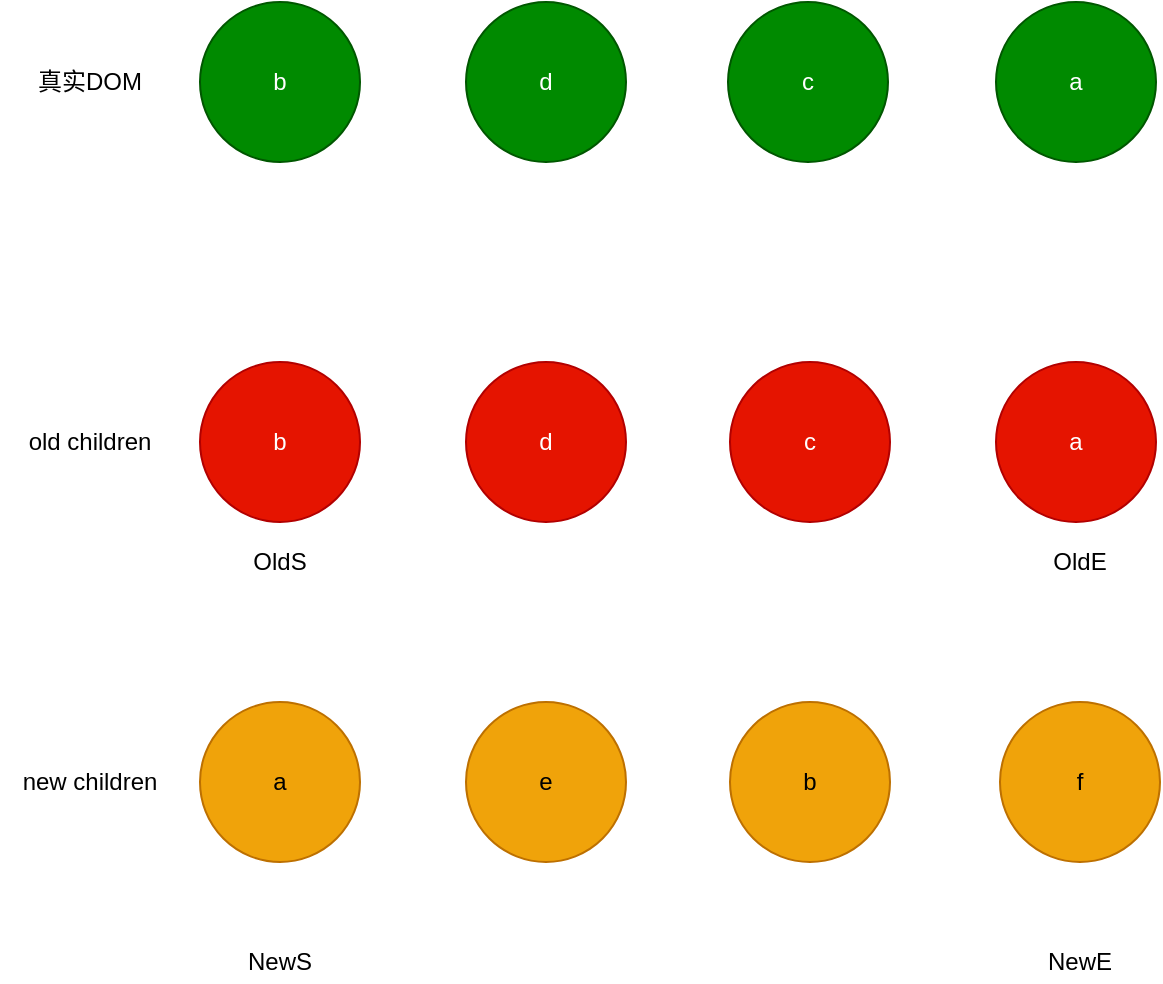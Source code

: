 <mxfile>
    <diagram id="E4yA1PNwT0lYHWdkpDMD" name="1">
        <mxGraphModel dx="831" dy="523" grid="1" gridSize="10" guides="1" tooltips="1" connect="1" arrows="1" fold="1" page="1" pageScale="1" pageWidth="827" pageHeight="1169" math="0" shadow="0">
            <root>
                <mxCell id="0"/>
                <mxCell id="1" parent="0"/>
                <mxCell id="2" value="b" style="ellipse;whiteSpace=wrap;html=1;aspect=fixed;fillColor=#e51400;strokeColor=#B20000;fontColor=#ffffff;" parent="1" vertex="1">
                    <mxGeometry x="110" y="230" width="80" height="80" as="geometry"/>
                </mxCell>
                <mxCell id="3" value="a" style="ellipse;whiteSpace=wrap;html=1;aspect=fixed;fillColor=#e51400;strokeColor=#B20000;fontColor=#ffffff;" parent="1" vertex="1">
                    <mxGeometry x="508" y="230" width="80" height="80" as="geometry"/>
                </mxCell>
                <mxCell id="5" value="d" style="ellipse;whiteSpace=wrap;html=1;aspect=fixed;fillColor=#e51400;strokeColor=#B20000;fontColor=#ffffff;" parent="1" vertex="1">
                    <mxGeometry x="243" y="230" width="80" height="80" as="geometry"/>
                </mxCell>
                <mxCell id="8" value="c" style="ellipse;whiteSpace=wrap;html=1;aspect=fixed;fillColor=#e51400;strokeColor=#B20000;fontColor=#ffffff;" parent="1" vertex="1">
                    <mxGeometry x="375" y="230" width="80" height="80" as="geometry"/>
                </mxCell>
                <mxCell id="10" value="b" style="ellipse;whiteSpace=wrap;html=1;aspect=fixed;fillColor=#008a00;strokeColor=#005700;fontColor=#ffffff;" parent="1" vertex="1">
                    <mxGeometry x="110" y="50" width="80" height="80" as="geometry"/>
                </mxCell>
                <mxCell id="11" value="d" style="ellipse;whiteSpace=wrap;html=1;aspect=fixed;fillColor=#008a00;strokeColor=#005700;fontColor=#ffffff;" parent="1" vertex="1">
                    <mxGeometry x="243" y="50" width="80" height="80" as="geometry"/>
                </mxCell>
                <mxCell id="12" value="c" style="ellipse;whiteSpace=wrap;html=1;aspect=fixed;fillColor=#008a00;strokeColor=#005700;fontColor=#ffffff;" parent="1" vertex="1">
                    <mxGeometry x="374" y="50" width="80" height="80" as="geometry"/>
                </mxCell>
                <mxCell id="13" value="a" style="ellipse;whiteSpace=wrap;html=1;aspect=fixed;fillColor=#008a00;strokeColor=#005700;fontColor=#ffffff;" parent="1" vertex="1">
                    <mxGeometry x="508" y="50" width="80" height="80" as="geometry"/>
                </mxCell>
                <mxCell id="15" value="a" style="ellipse;whiteSpace=wrap;html=1;aspect=fixed;fillColor=#f0a30a;strokeColor=#BD7000;fontColor=#000000;" parent="1" vertex="1">
                    <mxGeometry x="110" y="400" width="80" height="80" as="geometry"/>
                </mxCell>
                <mxCell id="16" value="e" style="ellipse;whiteSpace=wrap;html=1;aspect=fixed;fillColor=#f0a30a;strokeColor=#BD7000;fontColor=#000000;" parent="1" vertex="1">
                    <mxGeometry x="243" y="400" width="80" height="80" as="geometry"/>
                </mxCell>
                <mxCell id="17" value="b" style="ellipse;whiteSpace=wrap;html=1;aspect=fixed;fillColor=#f0a30a;strokeColor=#BD7000;fontColor=#000000;" parent="1" vertex="1">
                    <mxGeometry x="375" y="400" width="80" height="80" as="geometry"/>
                </mxCell>
                <mxCell id="18" value="OldS" style="text;html=1;strokeColor=none;fillColor=none;align=center;verticalAlign=middle;whiteSpace=wrap;rounded=0;" parent="1" vertex="1">
                    <mxGeometry x="130" y="320" width="40" height="20" as="geometry"/>
                </mxCell>
                <mxCell id="19" value="OldE" style="text;html=1;strokeColor=none;fillColor=none;align=center;verticalAlign=middle;whiteSpace=wrap;rounded=0;" parent="1" vertex="1">
                    <mxGeometry x="530" y="320" width="40" height="20" as="geometry"/>
                </mxCell>
                <mxCell id="20" value="NewE" style="text;html=1;strokeColor=none;fillColor=none;align=center;verticalAlign=middle;whiteSpace=wrap;rounded=0;" parent="1" vertex="1">
                    <mxGeometry x="530" y="520" width="40" height="20" as="geometry"/>
                </mxCell>
                <mxCell id="21" value="NewS" style="text;html=1;strokeColor=none;fillColor=none;align=center;verticalAlign=middle;whiteSpace=wrap;rounded=0;" parent="1" vertex="1">
                    <mxGeometry x="130" y="520" width="40" height="20" as="geometry"/>
                </mxCell>
                <mxCell id="22" value="f" style="ellipse;whiteSpace=wrap;html=1;aspect=fixed;fillColor=#f0a30a;strokeColor=#BD7000;fontColor=#000000;" parent="1" vertex="1">
                    <mxGeometry x="510" y="400" width="80" height="80" as="geometry"/>
                </mxCell>
                <mxCell id="23" value="真实DOM" style="text;html=1;strokeColor=none;fillColor=none;align=center;verticalAlign=middle;whiteSpace=wrap;rounded=0;" vertex="1" parent="1">
                    <mxGeometry x="20" y="75" width="70" height="30" as="geometry"/>
                </mxCell>
                <mxCell id="24" value="old children" style="text;html=1;strokeColor=none;fillColor=none;align=center;verticalAlign=middle;whiteSpace=wrap;rounded=0;" vertex="1" parent="1">
                    <mxGeometry x="10" y="257.5" width="90" height="25" as="geometry"/>
                </mxCell>
                <mxCell id="25" value="new children" style="text;html=1;strokeColor=none;fillColor=none;align=center;verticalAlign=middle;whiteSpace=wrap;rounded=0;" vertex="1" parent="1">
                    <mxGeometry x="10" y="422.5" width="90" height="35" as="geometry"/>
                </mxCell>
            </root>
        </mxGraphModel>
    </diagram>
    <diagram name="2" id="thEC4GPSLC1BeYNSHtAJ">
        <mxGraphModel dx="831" dy="523" grid="1" gridSize="10" guides="1" tooltips="1" connect="1" arrows="1" fold="1" page="1" pageScale="1" pageWidth="827" pageHeight="1169" math="0" shadow="0">
            <root>
                <mxCell id="u7XOLxcLuS85Qv2Lx67j-0"/>
                <mxCell id="u7XOLxcLuS85Qv2Lx67j-1" parent="u7XOLxcLuS85Qv2Lx67j-0"/>
                <mxCell id="u7XOLxcLuS85Qv2Lx67j-2" value="b" style="ellipse;whiteSpace=wrap;html=1;aspect=fixed;fillColor=#e51400;strokeColor=#B20000;fontColor=#ffffff;" parent="u7XOLxcLuS85Qv2Lx67j-1" vertex="1">
                    <mxGeometry x="110" y="230" width="80" height="80" as="geometry"/>
                </mxCell>
                <mxCell id="u7XOLxcLuS85Qv2Lx67j-3" value="a" style="ellipse;whiteSpace=wrap;html=1;aspect=fixed;fillColor=#e51400;strokeColor=#B20000;fontColor=#ffffff;" parent="u7XOLxcLuS85Qv2Lx67j-1" vertex="1">
                    <mxGeometry x="508" y="230" width="80" height="80" as="geometry"/>
                </mxCell>
                <mxCell id="u7XOLxcLuS85Qv2Lx67j-4" value="d" style="ellipse;whiteSpace=wrap;html=1;aspect=fixed;fillColor=#e51400;strokeColor=#B20000;fontColor=#ffffff;" parent="u7XOLxcLuS85Qv2Lx67j-1" vertex="1">
                    <mxGeometry x="243" y="230" width="80" height="80" as="geometry"/>
                </mxCell>
                <mxCell id="u7XOLxcLuS85Qv2Lx67j-5" value="c" style="ellipse;whiteSpace=wrap;html=1;aspect=fixed;fillColor=#e51400;strokeColor=#B20000;fontColor=#ffffff;" parent="u7XOLxcLuS85Qv2Lx67j-1" vertex="1">
                    <mxGeometry x="375" y="230" width="80" height="80" as="geometry"/>
                </mxCell>
                <mxCell id="u7XOLxcLuS85Qv2Lx67j-6" value="b" style="ellipse;whiteSpace=wrap;html=1;aspect=fixed;fillColor=#008a00;strokeColor=#005700;fontColor=#ffffff;" parent="u7XOLxcLuS85Qv2Lx67j-1" vertex="1">
                    <mxGeometry x="242" y="50" width="80" height="80" as="geometry"/>
                </mxCell>
                <mxCell id="u7XOLxcLuS85Qv2Lx67j-7" value="d" style="ellipse;whiteSpace=wrap;html=1;aspect=fixed;fillColor=#008a00;strokeColor=#005700;fontColor=#ffffff;" parent="u7XOLxcLuS85Qv2Lx67j-1" vertex="1">
                    <mxGeometry x="375" y="50" width="80" height="80" as="geometry"/>
                </mxCell>
                <mxCell id="u7XOLxcLuS85Qv2Lx67j-8" value="c" style="ellipse;whiteSpace=wrap;html=1;aspect=fixed;fillColor=#008a00;strokeColor=#005700;fontColor=#ffffff;" parent="u7XOLxcLuS85Qv2Lx67j-1" vertex="1">
                    <mxGeometry x="506" y="50" width="80" height="80" as="geometry"/>
                </mxCell>
                <mxCell id="u7XOLxcLuS85Qv2Lx67j-9" value="a" style="ellipse;whiteSpace=wrap;html=1;aspect=fixed;strokeColor=#005700;fontColor=#ffffff;fillColor=#66CC00;" parent="u7XOLxcLuS85Qv2Lx67j-1" vertex="1">
                    <mxGeometry x="110" y="50" width="80" height="80" as="geometry"/>
                </mxCell>
                <mxCell id="u7XOLxcLuS85Qv2Lx67j-10" value="a" style="ellipse;whiteSpace=wrap;html=1;aspect=fixed;fillColor=#f0a30a;strokeColor=#BD7000;fontColor=#000000;" parent="u7XOLxcLuS85Qv2Lx67j-1" vertex="1">
                    <mxGeometry x="110" y="400" width="80" height="80" as="geometry"/>
                </mxCell>
                <mxCell id="u7XOLxcLuS85Qv2Lx67j-11" value="e" style="ellipse;whiteSpace=wrap;html=1;aspect=fixed;fillColor=#f0a30a;strokeColor=#BD7000;fontColor=#000000;" parent="u7XOLxcLuS85Qv2Lx67j-1" vertex="1">
                    <mxGeometry x="243" y="400" width="80" height="80" as="geometry"/>
                </mxCell>
                <mxCell id="u7XOLxcLuS85Qv2Lx67j-12" value="b" style="ellipse;whiteSpace=wrap;html=1;aspect=fixed;fillColor=#f0a30a;strokeColor=#BD7000;fontColor=#000000;" parent="u7XOLxcLuS85Qv2Lx67j-1" vertex="1">
                    <mxGeometry x="375" y="400" width="80" height="80" as="geometry"/>
                </mxCell>
                <mxCell id="u7XOLxcLuS85Qv2Lx67j-13" value="OldS" style="text;html=1;strokeColor=none;fillColor=none;align=center;verticalAlign=middle;whiteSpace=wrap;rounded=0;" parent="u7XOLxcLuS85Qv2Lx67j-1" vertex="1">
                    <mxGeometry x="130" y="320" width="40" height="20" as="geometry"/>
                </mxCell>
                <mxCell id="u7XOLxcLuS85Qv2Lx67j-14" value="OldE" style="text;html=1;strokeColor=none;fillColor=none;align=center;verticalAlign=middle;whiteSpace=wrap;rounded=0;" parent="u7XOLxcLuS85Qv2Lx67j-1" vertex="1">
                    <mxGeometry x="395" y="320" width="40" height="20" as="geometry"/>
                </mxCell>
                <mxCell id="u7XOLxcLuS85Qv2Lx67j-15" value="NewE" style="text;html=1;strokeColor=none;fillColor=none;align=center;verticalAlign=middle;whiteSpace=wrap;rounded=0;" parent="u7XOLxcLuS85Qv2Lx67j-1" vertex="1">
                    <mxGeometry x="530" y="510" width="40" height="20" as="geometry"/>
                </mxCell>
                <mxCell id="u7XOLxcLuS85Qv2Lx67j-16" value="NewS" style="text;html=1;strokeColor=none;fillColor=none;align=center;verticalAlign=middle;whiteSpace=wrap;rounded=0;" parent="u7XOLxcLuS85Qv2Lx67j-1" vertex="1">
                    <mxGeometry x="263" y="510" width="40" height="20" as="geometry"/>
                </mxCell>
                <mxCell id="u7XOLxcLuS85Qv2Lx67j-17" value="f" style="ellipse;whiteSpace=wrap;html=1;aspect=fixed;fillColor=#f0a30a;strokeColor=#BD7000;fontColor=#000000;" parent="u7XOLxcLuS85Qv2Lx67j-1" vertex="1">
                    <mxGeometry x="510" y="400" width="80" height="80" as="geometry"/>
                </mxCell>
                <mxCell id="GH_xxtLoFJKmrPKUIcuJ-0" value="真实DOM" style="text;html=1;strokeColor=none;fillColor=none;align=center;verticalAlign=middle;whiteSpace=wrap;rounded=0;" vertex="1" parent="u7XOLxcLuS85Qv2Lx67j-1">
                    <mxGeometry x="20" y="75" width="70" height="30" as="geometry"/>
                </mxCell>
                <mxCell id="GH_xxtLoFJKmrPKUIcuJ-1" value="old children" style="text;html=1;strokeColor=none;fillColor=none;align=center;verticalAlign=middle;whiteSpace=wrap;rounded=0;" vertex="1" parent="u7XOLxcLuS85Qv2Lx67j-1">
                    <mxGeometry x="10" y="257.5" width="90" height="25" as="geometry"/>
                </mxCell>
                <mxCell id="GH_xxtLoFJKmrPKUIcuJ-2" value="new children" style="text;html=1;strokeColor=none;fillColor=none;align=center;verticalAlign=middle;whiteSpace=wrap;rounded=0;" vertex="1" parent="u7XOLxcLuS85Qv2Lx67j-1">
                    <mxGeometry x="10" y="422.5" width="90" height="35" as="geometry"/>
                </mxCell>
            </root>
        </mxGraphModel>
    </diagram>
    <diagram name="3" id="stwwy_sd2-CjNKACvdhI">
        <mxGraphModel dx="831" dy="523" grid="1" gridSize="10" guides="1" tooltips="1" connect="1" arrows="1" fold="1" page="1" pageScale="1" pageWidth="827" pageHeight="1169" math="0" shadow="0">
            <root>
                <mxCell id="PlJq97VEEYFAyQSvg85E-0"/>
                <mxCell id="PlJq97VEEYFAyQSvg85E-1" parent="PlJq97VEEYFAyQSvg85E-0"/>
                <mxCell id="PlJq97VEEYFAyQSvg85E-2" value="b" style="ellipse;whiteSpace=wrap;html=1;aspect=fixed;fillColor=#e51400;strokeColor=#B20000;fontColor=#ffffff;" parent="PlJq97VEEYFAyQSvg85E-1" vertex="1">
                    <mxGeometry x="110" y="230" width="80" height="80" as="geometry"/>
                </mxCell>
                <mxCell id="PlJq97VEEYFAyQSvg85E-3" value="a" style="ellipse;whiteSpace=wrap;html=1;aspect=fixed;fillColor=#e51400;strokeColor=#B20000;fontColor=#ffffff;" parent="PlJq97VEEYFAyQSvg85E-1" vertex="1">
                    <mxGeometry x="508" y="230" width="80" height="80" as="geometry"/>
                </mxCell>
                <mxCell id="PlJq97VEEYFAyQSvg85E-4" value="d" style="ellipse;whiteSpace=wrap;html=1;aspect=fixed;fillColor=#e51400;strokeColor=#B20000;fontColor=#ffffff;" parent="PlJq97VEEYFAyQSvg85E-1" vertex="1">
                    <mxGeometry x="243" y="230" width="80" height="80" as="geometry"/>
                </mxCell>
                <mxCell id="PlJq97VEEYFAyQSvg85E-5" value="c" style="ellipse;whiteSpace=wrap;html=1;aspect=fixed;fillColor=#e51400;strokeColor=#B20000;fontColor=#ffffff;" parent="PlJq97VEEYFAyQSvg85E-1" vertex="1">
                    <mxGeometry x="375" y="230" width="80" height="80" as="geometry"/>
                </mxCell>
                <mxCell id="PlJq97VEEYFAyQSvg85E-6" value="b" style="ellipse;whiteSpace=wrap;html=1;aspect=fixed;fillColor=#008a00;strokeColor=#005700;fontColor=#ffffff;" parent="PlJq97VEEYFAyQSvg85E-1" vertex="1">
                    <mxGeometry x="372" y="50" width="80" height="80" as="geometry"/>
                </mxCell>
                <mxCell id="PlJq97VEEYFAyQSvg85E-7" value="d" style="ellipse;whiteSpace=wrap;html=1;aspect=fixed;fillColor=#008a00;strokeColor=#005700;fontColor=#ffffff;" parent="PlJq97VEEYFAyQSvg85E-1" vertex="1">
                    <mxGeometry x="505" y="50" width="80" height="80" as="geometry"/>
                </mxCell>
                <mxCell id="PlJq97VEEYFAyQSvg85E-8" value="c" style="ellipse;whiteSpace=wrap;html=1;aspect=fixed;fillColor=#008a00;strokeColor=#005700;fontColor=#ffffff;" parent="PlJq97VEEYFAyQSvg85E-1" vertex="1">
                    <mxGeometry x="636" y="50" width="80" height="80" as="geometry"/>
                </mxCell>
                <mxCell id="PlJq97VEEYFAyQSvg85E-9" value="a" style="ellipse;whiteSpace=wrap;html=1;aspect=fixed;fillColor=#008a00;strokeColor=#005700;fontColor=#ffffff;" parent="PlJq97VEEYFAyQSvg85E-1" vertex="1">
                    <mxGeometry x="110" y="50" width="80" height="80" as="geometry"/>
                </mxCell>
                <mxCell id="PlJq97VEEYFAyQSvg85E-10" value="a" style="ellipse;whiteSpace=wrap;html=1;aspect=fixed;fillColor=#f0a30a;strokeColor=#BD7000;fontColor=#000000;" parent="PlJq97VEEYFAyQSvg85E-1" vertex="1">
                    <mxGeometry x="110" y="400" width="80" height="80" as="geometry"/>
                </mxCell>
                <mxCell id="PlJq97VEEYFAyQSvg85E-11" value="e" style="ellipse;whiteSpace=wrap;html=1;aspect=fixed;fillColor=#f0a30a;strokeColor=#BD7000;fontColor=#000000;" parent="PlJq97VEEYFAyQSvg85E-1" vertex="1">
                    <mxGeometry x="243" y="400" width="80" height="80" as="geometry"/>
                </mxCell>
                <mxCell id="PlJq97VEEYFAyQSvg85E-12" value="b" style="ellipse;whiteSpace=wrap;html=1;aspect=fixed;fillColor=#f0a30a;strokeColor=#BD7000;fontColor=#000000;" parent="PlJq97VEEYFAyQSvg85E-1" vertex="1">
                    <mxGeometry x="375" y="400" width="80" height="80" as="geometry"/>
                </mxCell>
                <mxCell id="PlJq97VEEYFAyQSvg85E-13" value="OldS" style="text;html=1;strokeColor=none;fillColor=none;align=center;verticalAlign=middle;whiteSpace=wrap;rounded=0;" parent="PlJq97VEEYFAyQSvg85E-1" vertex="1">
                    <mxGeometry x="130" y="320" width="40" height="20" as="geometry"/>
                </mxCell>
                <mxCell id="PlJq97VEEYFAyQSvg85E-14" value="OldE" style="text;html=1;strokeColor=none;fillColor=none;align=center;verticalAlign=middle;whiteSpace=wrap;rounded=0;" parent="PlJq97VEEYFAyQSvg85E-1" vertex="1">
                    <mxGeometry x="395" y="320" width="40" height="20" as="geometry"/>
                </mxCell>
                <mxCell id="PlJq97VEEYFAyQSvg85E-15" value="NewE" style="text;html=1;strokeColor=none;fillColor=none;align=center;verticalAlign=middle;whiteSpace=wrap;rounded=0;" parent="PlJq97VEEYFAyQSvg85E-1" vertex="1">
                    <mxGeometry x="530" y="500" width="40" height="20" as="geometry"/>
                </mxCell>
                <mxCell id="PlJq97VEEYFAyQSvg85E-16" value="NewS" style="text;html=1;strokeColor=none;fillColor=none;align=center;verticalAlign=middle;whiteSpace=wrap;rounded=0;" parent="PlJq97VEEYFAyQSvg85E-1" vertex="1">
                    <mxGeometry x="395" y="500" width="40" height="20" as="geometry"/>
                </mxCell>
                <mxCell id="PlJq97VEEYFAyQSvg85E-17" value="f" style="ellipse;whiteSpace=wrap;html=1;aspect=fixed;fillColor=#f0a30a;strokeColor=#BD7000;fontColor=#000000;" parent="PlJq97VEEYFAyQSvg85E-1" vertex="1">
                    <mxGeometry x="510" y="400" width="80" height="80" as="geometry"/>
                </mxCell>
                <mxCell id="sP8l4cpJ0RlB-slEP2MV-0" value="e" style="ellipse;whiteSpace=wrap;html=1;aspect=fixed;strokeColor=#005700;fontColor=#ffffff;fillColor=#66CC00;" parent="PlJq97VEEYFAyQSvg85E-1" vertex="1">
                    <mxGeometry x="240" y="50" width="80" height="80" as="geometry"/>
                </mxCell>
                <mxCell id="Nep0YKEin9BzORCcapjs-0" value="真实DOM" style="text;html=1;strokeColor=none;fillColor=none;align=center;verticalAlign=middle;whiteSpace=wrap;rounded=0;" vertex="1" parent="PlJq97VEEYFAyQSvg85E-1">
                    <mxGeometry x="20" y="75" width="70" height="30" as="geometry"/>
                </mxCell>
                <mxCell id="Nep0YKEin9BzORCcapjs-1" value="old children" style="text;html=1;strokeColor=none;fillColor=none;align=center;verticalAlign=middle;whiteSpace=wrap;rounded=0;" vertex="1" parent="PlJq97VEEYFAyQSvg85E-1">
                    <mxGeometry x="10" y="257.5" width="90" height="25" as="geometry"/>
                </mxCell>
                <mxCell id="Nep0YKEin9BzORCcapjs-2" value="new children" style="text;html=1;strokeColor=none;fillColor=none;align=center;verticalAlign=middle;whiteSpace=wrap;rounded=0;" vertex="1" parent="PlJq97VEEYFAyQSvg85E-1">
                    <mxGeometry x="10" y="422.5" width="90" height="35" as="geometry"/>
                </mxCell>
            </root>
        </mxGraphModel>
    </diagram>
    <diagram name="4" id="6TDfllmhR1SHasd20EIg">
        <mxGraphModel dx="831" dy="523" grid="1" gridSize="10" guides="1" tooltips="1" connect="1" arrows="1" fold="1" page="1" pageScale="1" pageWidth="827" pageHeight="1169" math="0" shadow="0">
            <root>
                <mxCell id="a6QA6jWiq6eQmPcU66xo-0"/>
                <mxCell id="a6QA6jWiq6eQmPcU66xo-1" parent="a6QA6jWiq6eQmPcU66xo-0"/>
                <mxCell id="a6QA6jWiq6eQmPcU66xo-2" value="b" style="ellipse;whiteSpace=wrap;html=1;aspect=fixed;fillColor=#e51400;strokeColor=#B20000;fontColor=#ffffff;" parent="a6QA6jWiq6eQmPcU66xo-1" vertex="1">
                    <mxGeometry x="110" y="230" width="80" height="80" as="geometry"/>
                </mxCell>
                <mxCell id="a6QA6jWiq6eQmPcU66xo-3" value="a" style="ellipse;whiteSpace=wrap;html=1;aspect=fixed;fillColor=#e51400;strokeColor=#B20000;fontColor=#ffffff;" parent="a6QA6jWiq6eQmPcU66xo-1" vertex="1">
                    <mxGeometry x="508" y="230" width="80" height="80" as="geometry"/>
                </mxCell>
                <mxCell id="a6QA6jWiq6eQmPcU66xo-4" value="d" style="ellipse;whiteSpace=wrap;html=1;aspect=fixed;fillColor=#e51400;strokeColor=#B20000;fontColor=#ffffff;" parent="a6QA6jWiq6eQmPcU66xo-1" vertex="1">
                    <mxGeometry x="243" y="230" width="80" height="80" as="geometry"/>
                </mxCell>
                <mxCell id="a6QA6jWiq6eQmPcU66xo-5" value="c" style="ellipse;whiteSpace=wrap;html=1;aspect=fixed;fillColor=#e51400;strokeColor=#B20000;fontColor=#ffffff;" parent="a6QA6jWiq6eQmPcU66xo-1" vertex="1">
                    <mxGeometry x="375" y="230" width="80" height="80" as="geometry"/>
                </mxCell>
                <mxCell id="a6QA6jWiq6eQmPcU66xo-6" value="b" style="ellipse;whiteSpace=wrap;html=1;aspect=fixed;fillColor=#008a00;strokeColor=#005700;fontColor=#ffffff;" parent="a6QA6jWiq6eQmPcU66xo-1" vertex="1">
                    <mxGeometry x="372" y="50" width="80" height="80" as="geometry"/>
                </mxCell>
                <mxCell id="a6QA6jWiq6eQmPcU66xo-7" value="d" style="ellipse;whiteSpace=wrap;html=1;aspect=fixed;fillColor=#008a00;strokeColor=#005700;fontColor=#ffffff;" parent="a6QA6jWiq6eQmPcU66xo-1" vertex="1">
                    <mxGeometry x="505" y="50" width="80" height="80" as="geometry"/>
                </mxCell>
                <mxCell id="a6QA6jWiq6eQmPcU66xo-8" value="c" style="ellipse;whiteSpace=wrap;html=1;aspect=fixed;fillColor=#008a00;strokeColor=#005700;fontColor=#ffffff;" parent="a6QA6jWiq6eQmPcU66xo-1" vertex="1">
                    <mxGeometry x="636" y="50" width="80" height="80" as="geometry"/>
                </mxCell>
                <mxCell id="a6QA6jWiq6eQmPcU66xo-9" value="a" style="ellipse;whiteSpace=wrap;html=1;aspect=fixed;fillColor=#008a00;strokeColor=#005700;fontColor=#ffffff;" parent="a6QA6jWiq6eQmPcU66xo-1" vertex="1">
                    <mxGeometry x="100" y="50" width="80" height="80" as="geometry"/>
                </mxCell>
                <mxCell id="a6QA6jWiq6eQmPcU66xo-10" value="a" style="ellipse;whiteSpace=wrap;html=1;aspect=fixed;fillColor=#f0a30a;strokeColor=#BD7000;fontColor=#000000;" parent="a6QA6jWiq6eQmPcU66xo-1" vertex="1">
                    <mxGeometry x="110" y="400" width="80" height="80" as="geometry"/>
                </mxCell>
                <mxCell id="a6QA6jWiq6eQmPcU66xo-11" value="e" style="ellipse;whiteSpace=wrap;html=1;aspect=fixed;fillColor=#f0a30a;strokeColor=#BD7000;fontColor=#000000;" parent="a6QA6jWiq6eQmPcU66xo-1" vertex="1">
                    <mxGeometry x="243" y="400" width="80" height="80" as="geometry"/>
                </mxCell>
                <mxCell id="a6QA6jWiq6eQmPcU66xo-12" value="b" style="ellipse;whiteSpace=wrap;html=1;aspect=fixed;fillColor=#f0a30a;strokeColor=#BD7000;fontColor=#000000;" parent="a6QA6jWiq6eQmPcU66xo-1" vertex="1">
                    <mxGeometry x="375" y="400" width="80" height="80" as="geometry"/>
                </mxCell>
                <mxCell id="a6QA6jWiq6eQmPcU66xo-13" value="OldS" style="text;html=1;strokeColor=none;fillColor=none;align=center;verticalAlign=middle;whiteSpace=wrap;rounded=0;" parent="a6QA6jWiq6eQmPcU66xo-1" vertex="1">
                    <mxGeometry x="263" y="320" width="40" height="20" as="geometry"/>
                </mxCell>
                <mxCell id="a6QA6jWiq6eQmPcU66xo-14" value="OldE" style="text;html=1;strokeColor=none;fillColor=none;align=center;verticalAlign=middle;whiteSpace=wrap;rounded=0;" parent="a6QA6jWiq6eQmPcU66xo-1" vertex="1">
                    <mxGeometry x="395" y="320" width="40" height="20" as="geometry"/>
                </mxCell>
                <mxCell id="a6QA6jWiq6eQmPcU66xo-15" value="NewE" style="text;html=1;strokeColor=none;fillColor=none;align=center;verticalAlign=middle;whiteSpace=wrap;rounded=0;" parent="a6QA6jWiq6eQmPcU66xo-1" vertex="1">
                    <mxGeometry x="530" y="490" width="40" height="20" as="geometry"/>
                </mxCell>
                <mxCell id="a6QA6jWiq6eQmPcU66xo-16" value="NewS" style="text;html=1;strokeColor=none;fillColor=none;align=center;verticalAlign=middle;whiteSpace=wrap;rounded=0;" parent="a6QA6jWiq6eQmPcU66xo-1" vertex="1">
                    <mxGeometry x="530" y="520" width="40" height="20" as="geometry"/>
                </mxCell>
                <mxCell id="a6QA6jWiq6eQmPcU66xo-17" value="f" style="ellipse;whiteSpace=wrap;html=1;aspect=fixed;fillColor=#f0a30a;strokeColor=#BD7000;fontColor=#000000;" parent="a6QA6jWiq6eQmPcU66xo-1" vertex="1">
                    <mxGeometry x="510" y="400" width="80" height="80" as="geometry"/>
                </mxCell>
                <mxCell id="a6QA6jWiq6eQmPcU66xo-18" value="e" style="ellipse;whiteSpace=wrap;html=1;aspect=fixed;fillColor=#008a00;strokeColor=#005700;fontColor=#ffffff;" parent="a6QA6jWiq6eQmPcU66xo-1" vertex="1">
                    <mxGeometry x="243" y="50" width="80" height="80" as="geometry"/>
                </mxCell>
                <mxCell id="l2aD4rb6aXAKqGZg0vHf-0" value="真实DOM" style="text;html=1;strokeColor=none;fillColor=none;align=center;verticalAlign=middle;whiteSpace=wrap;rounded=0;" vertex="1" parent="a6QA6jWiq6eQmPcU66xo-1">
                    <mxGeometry x="20" y="75" width="70" height="30" as="geometry"/>
                </mxCell>
                <mxCell id="l2aD4rb6aXAKqGZg0vHf-1" value="old children" style="text;html=1;strokeColor=none;fillColor=none;align=center;verticalAlign=middle;whiteSpace=wrap;rounded=0;" vertex="1" parent="a6QA6jWiq6eQmPcU66xo-1">
                    <mxGeometry x="10" y="257.5" width="90" height="25" as="geometry"/>
                </mxCell>
                <mxCell id="l2aD4rb6aXAKqGZg0vHf-2" value="new children" style="text;html=1;strokeColor=none;fillColor=none;align=center;verticalAlign=middle;whiteSpace=wrap;rounded=0;" vertex="1" parent="a6QA6jWiq6eQmPcU66xo-1">
                    <mxGeometry x="10" y="422.5" width="90" height="35" as="geometry"/>
                </mxCell>
            </root>
        </mxGraphModel>
    </diagram>
    <diagram name="5" id="b7UkYp2x7AGT7He61PrO">
        <mxGraphModel dx="831" dy="523" grid="1" gridSize="10" guides="1" tooltips="1" connect="1" arrows="1" fold="1" page="1" pageScale="1" pageWidth="827" pageHeight="1169" math="0" shadow="0">
            <root>
                <mxCell id="fpG66a1RfoRqDKCQ247k-0"/>
                <mxCell id="fpG66a1RfoRqDKCQ247k-1" parent="fpG66a1RfoRqDKCQ247k-0"/>
                <mxCell id="fpG66a1RfoRqDKCQ247k-2" value="b" style="ellipse;whiteSpace=wrap;html=1;aspect=fixed;fillColor=#e51400;strokeColor=#B20000;fontColor=#ffffff;" parent="fpG66a1RfoRqDKCQ247k-1" vertex="1">
                    <mxGeometry x="100" y="230" width="80" height="80" as="geometry"/>
                </mxCell>
                <mxCell id="fpG66a1RfoRqDKCQ247k-3" value="a" style="ellipse;whiteSpace=wrap;html=1;aspect=fixed;fillColor=#e51400;strokeColor=#B20000;fontColor=#ffffff;" parent="fpG66a1RfoRqDKCQ247k-1" vertex="1">
                    <mxGeometry x="490" y="230" width="80" height="80" as="geometry"/>
                </mxCell>
                <mxCell id="fpG66a1RfoRqDKCQ247k-4" value="d" style="ellipse;whiteSpace=wrap;html=1;aspect=fixed;fillColor=#e51400;strokeColor=#B20000;fontColor=#ffffff;" parent="fpG66a1RfoRqDKCQ247k-1" vertex="1">
                    <mxGeometry x="230" y="230" width="80" height="80" as="geometry"/>
                </mxCell>
                <mxCell id="fpG66a1RfoRqDKCQ247k-5" value="c" style="ellipse;whiteSpace=wrap;html=1;aspect=fixed;fillColor=#e51400;strokeColor=#B20000;fontColor=#ffffff;" parent="fpG66a1RfoRqDKCQ247k-1" vertex="1">
                    <mxGeometry x="360" y="230" width="80" height="80" as="geometry"/>
                </mxCell>
                <mxCell id="fpG66a1RfoRqDKCQ247k-6" value="b" style="ellipse;whiteSpace=wrap;html=1;aspect=fixed;fillColor=#008a00;strokeColor=#005700;fontColor=#ffffff;" parent="fpG66a1RfoRqDKCQ247k-1" vertex="1">
                    <mxGeometry x="356" y="50" width="80" height="80" as="geometry"/>
                </mxCell>
                <mxCell id="fpG66a1RfoRqDKCQ247k-7" value="d" style="ellipse;whiteSpace=wrap;html=1;aspect=fixed;fillColor=#008a00;strokeColor=#005700;fontColor=#ffffff;" parent="fpG66a1RfoRqDKCQ247k-1" vertex="1">
                    <mxGeometry x="612" y="50" width="80" height="80" as="geometry"/>
                </mxCell>
                <mxCell id="fpG66a1RfoRqDKCQ247k-8" value="c" style="ellipse;whiteSpace=wrap;html=1;aspect=fixed;fillColor=#008a00;strokeColor=#005700;fontColor=#ffffff;" parent="fpG66a1RfoRqDKCQ247k-1" vertex="1">
                    <mxGeometry x="740" y="50" width="80" height="80" as="geometry"/>
                </mxCell>
                <mxCell id="fpG66a1RfoRqDKCQ247k-9" value="a" style="ellipse;whiteSpace=wrap;html=1;aspect=fixed;fillColor=#008a00;strokeColor=#005700;fontColor=#ffffff;" parent="fpG66a1RfoRqDKCQ247k-1" vertex="1">
                    <mxGeometry x="100" y="50" width="80" height="80" as="geometry"/>
                </mxCell>
                <mxCell id="fpG66a1RfoRqDKCQ247k-10" value="a" style="ellipse;whiteSpace=wrap;html=1;aspect=fixed;fillColor=#f0a30a;strokeColor=#BD7000;fontColor=#000000;" parent="fpG66a1RfoRqDKCQ247k-1" vertex="1">
                    <mxGeometry x="100" y="400" width="80" height="80" as="geometry"/>
                </mxCell>
                <mxCell id="fpG66a1RfoRqDKCQ247k-11" value="e" style="ellipse;whiteSpace=wrap;html=1;aspect=fixed;fillColor=#f0a30a;strokeColor=#BD7000;fontColor=#000000;" parent="fpG66a1RfoRqDKCQ247k-1" vertex="1">
                    <mxGeometry x="230" y="400" width="80" height="80" as="geometry"/>
                </mxCell>
                <mxCell id="fpG66a1RfoRqDKCQ247k-12" value="b" style="ellipse;whiteSpace=wrap;html=1;aspect=fixed;fillColor=#f0a30a;strokeColor=#BD7000;fontColor=#000000;" parent="fpG66a1RfoRqDKCQ247k-1" vertex="1">
                    <mxGeometry x="360" y="400" width="80" height="80" as="geometry"/>
                </mxCell>
                <mxCell id="fpG66a1RfoRqDKCQ247k-13" value="OldS" style="text;html=1;strokeColor=none;fillColor=none;align=center;verticalAlign=middle;whiteSpace=wrap;rounded=0;" parent="fpG66a1RfoRqDKCQ247k-1" vertex="1">
                    <mxGeometry x="250" y="320" width="40" height="20" as="geometry"/>
                </mxCell>
                <mxCell id="fpG66a1RfoRqDKCQ247k-14" value="OldE" style="text;html=1;strokeColor=none;fillColor=none;align=center;verticalAlign=middle;whiteSpace=wrap;rounded=0;" parent="fpG66a1RfoRqDKCQ247k-1" vertex="1">
                    <mxGeometry x="376" y="320" width="40" height="20" as="geometry"/>
                </mxCell>
                <mxCell id="fpG66a1RfoRqDKCQ247k-15" value="NewE" style="text;html=1;strokeColor=none;fillColor=none;align=center;verticalAlign=middle;whiteSpace=wrap;rounded=0;" parent="fpG66a1RfoRqDKCQ247k-1" vertex="1">
                    <mxGeometry x="510" y="500" width="40" height="20" as="geometry"/>
                </mxCell>
                <mxCell id="fpG66a1RfoRqDKCQ247k-16" value="NewS" style="text;html=1;strokeColor=none;fillColor=none;align=center;verticalAlign=middle;whiteSpace=wrap;rounded=0;" parent="fpG66a1RfoRqDKCQ247k-1" vertex="1">
                    <mxGeometry x="620" y="500" width="40" height="20" as="geometry"/>
                </mxCell>
                <mxCell id="fpG66a1RfoRqDKCQ247k-17" value="f" style="ellipse;whiteSpace=wrap;html=1;aspect=fixed;fillColor=#f0a30a;strokeColor=#BD7000;fontColor=#000000;" parent="fpG66a1RfoRqDKCQ247k-1" vertex="1">
                    <mxGeometry x="490" y="400" width="80" height="80" as="geometry"/>
                </mxCell>
                <mxCell id="fpG66a1RfoRqDKCQ247k-18" value="e" style="ellipse;whiteSpace=wrap;html=1;aspect=fixed;fillColor=#008a00;strokeColor=#005700;fontColor=#ffffff;" parent="fpG66a1RfoRqDKCQ247k-1" vertex="1">
                    <mxGeometry x="228" y="50" width="80" height="80" as="geometry"/>
                </mxCell>
                <mxCell id="fpG66a1RfoRqDKCQ247k-19" value="f" style="ellipse;whiteSpace=wrap;html=1;aspect=fixed;strokeColor=#005700;fontColor=#ffffff;fillColor=#66CC00;" parent="fpG66a1RfoRqDKCQ247k-1" vertex="1">
                    <mxGeometry x="484" y="50" width="80" height="80" as="geometry"/>
                </mxCell>
                <mxCell id="_evKYiMIsB8hlSIjuFa--0" value="真实DOM" style="text;html=1;strokeColor=none;fillColor=none;align=center;verticalAlign=middle;whiteSpace=wrap;rounded=0;" vertex="1" parent="fpG66a1RfoRqDKCQ247k-1">
                    <mxGeometry x="20" y="75" width="70" height="30" as="geometry"/>
                </mxCell>
                <mxCell id="_evKYiMIsB8hlSIjuFa--1" value="old children" style="text;html=1;strokeColor=none;fillColor=none;align=center;verticalAlign=middle;whiteSpace=wrap;rounded=0;" vertex="1" parent="fpG66a1RfoRqDKCQ247k-1">
                    <mxGeometry x="10" y="257.5" width="90" height="25" as="geometry"/>
                </mxCell>
                <mxCell id="_evKYiMIsB8hlSIjuFa--2" value="new children" style="text;html=1;strokeColor=none;fillColor=none;align=center;verticalAlign=middle;whiteSpace=wrap;rounded=0;" vertex="1" parent="fpG66a1RfoRqDKCQ247k-1">
                    <mxGeometry x="10" y="422.5" width="90" height="35" as="geometry"/>
                </mxCell>
            </root>
        </mxGraphModel>
    </diagram>
    <diagram name="6" id="MnNQocwGvWAbvT0r9lCX">
        <mxGraphModel dx="831" dy="523" grid="1" gridSize="10" guides="1" tooltips="1" connect="1" arrows="1" fold="1" page="1" pageScale="1" pageWidth="827" pageHeight="1169" math="0" shadow="0">
            <root>
                <mxCell id="gBina5AgRu5cTXxpyBvi-0"/>
                <mxCell id="gBina5AgRu5cTXxpyBvi-1" parent="gBina5AgRu5cTXxpyBvi-0"/>
                <mxCell id="gBina5AgRu5cTXxpyBvi-2" value="b" style="ellipse;whiteSpace=wrap;html=1;aspect=fixed;fillColor=#e51400;strokeColor=#B20000;fontColor=#ffffff;" vertex="1" parent="gBina5AgRu5cTXxpyBvi-1">
                    <mxGeometry x="100" y="230" width="80" height="80" as="geometry"/>
                </mxCell>
                <mxCell id="gBina5AgRu5cTXxpyBvi-3" value="a" style="ellipse;whiteSpace=wrap;html=1;aspect=fixed;fillColor=#e51400;strokeColor=#B20000;fontColor=#ffffff;" vertex="1" parent="gBina5AgRu5cTXxpyBvi-1">
                    <mxGeometry x="490" y="230" width="80" height="80" as="geometry"/>
                </mxCell>
                <mxCell id="gBina5AgRu5cTXxpyBvi-4" value="d" style="ellipse;whiteSpace=wrap;html=1;aspect=fixed;fillColor=#e51400;strokeColor=#B20000;fontColor=#ffffff;" vertex="1" parent="gBina5AgRu5cTXxpyBvi-1">
                    <mxGeometry x="230" y="230" width="80" height="80" as="geometry"/>
                </mxCell>
                <mxCell id="gBina5AgRu5cTXxpyBvi-5" value="c" style="ellipse;whiteSpace=wrap;html=1;aspect=fixed;fillColor=#e51400;strokeColor=#B20000;fontColor=#ffffff;" vertex="1" parent="gBina5AgRu5cTXxpyBvi-1">
                    <mxGeometry x="360" y="230" width="80" height="80" as="geometry"/>
                </mxCell>
                <mxCell id="gBina5AgRu5cTXxpyBvi-6" value="b" style="ellipse;whiteSpace=wrap;html=1;aspect=fixed;fillColor=#008a00;strokeColor=#005700;fontColor=#ffffff;" vertex="1" parent="gBina5AgRu5cTXxpyBvi-1">
                    <mxGeometry x="356" y="50" width="80" height="80" as="geometry"/>
                </mxCell>
                <mxCell id="gBina5AgRu5cTXxpyBvi-7" value="d" style="ellipse;whiteSpace=wrap;html=1;aspect=fixed;fillColor=#008a00;strokeColor=#005700;fontColor=#ffffff;opacity=30;" vertex="1" parent="gBina5AgRu5cTXxpyBvi-1">
                    <mxGeometry x="612" y="50" width="80" height="80" as="geometry"/>
                </mxCell>
                <mxCell id="gBina5AgRu5cTXxpyBvi-8" value="c" style="ellipse;whiteSpace=wrap;html=1;aspect=fixed;fillColor=#008a00;strokeColor=#005700;fontColor=#ffffff;opacity=30;" vertex="1" parent="gBina5AgRu5cTXxpyBvi-1">
                    <mxGeometry x="740" y="50" width="80" height="80" as="geometry"/>
                </mxCell>
                <mxCell id="gBina5AgRu5cTXxpyBvi-9" value="a" style="ellipse;whiteSpace=wrap;html=1;aspect=fixed;fillColor=#008a00;strokeColor=#005700;fontColor=#ffffff;" vertex="1" parent="gBina5AgRu5cTXxpyBvi-1">
                    <mxGeometry x="100" y="50" width="80" height="80" as="geometry"/>
                </mxCell>
                <mxCell id="gBina5AgRu5cTXxpyBvi-10" value="a" style="ellipse;whiteSpace=wrap;html=1;aspect=fixed;fillColor=#f0a30a;strokeColor=#BD7000;fontColor=#000000;" vertex="1" parent="gBina5AgRu5cTXxpyBvi-1">
                    <mxGeometry x="100" y="400" width="80" height="80" as="geometry"/>
                </mxCell>
                <mxCell id="gBina5AgRu5cTXxpyBvi-11" value="e" style="ellipse;whiteSpace=wrap;html=1;aspect=fixed;fillColor=#f0a30a;strokeColor=#BD7000;fontColor=#000000;" vertex="1" parent="gBina5AgRu5cTXxpyBvi-1">
                    <mxGeometry x="230" y="400" width="80" height="80" as="geometry"/>
                </mxCell>
                <mxCell id="gBina5AgRu5cTXxpyBvi-12" value="b" style="ellipse;whiteSpace=wrap;html=1;aspect=fixed;fillColor=#f0a30a;strokeColor=#BD7000;fontColor=#000000;" vertex="1" parent="gBina5AgRu5cTXxpyBvi-1">
                    <mxGeometry x="360" y="400" width="80" height="80" as="geometry"/>
                </mxCell>
                <mxCell id="gBina5AgRu5cTXxpyBvi-13" value="OldS" style="text;html=1;strokeColor=none;fillColor=none;align=center;verticalAlign=middle;whiteSpace=wrap;rounded=0;" vertex="1" parent="gBina5AgRu5cTXxpyBvi-1">
                    <mxGeometry x="250" y="320" width="40" height="20" as="geometry"/>
                </mxCell>
                <mxCell id="gBina5AgRu5cTXxpyBvi-14" value="OldE" style="text;html=1;strokeColor=none;fillColor=none;align=center;verticalAlign=middle;whiteSpace=wrap;rounded=0;" vertex="1" parent="gBina5AgRu5cTXxpyBvi-1">
                    <mxGeometry x="376" y="320" width="40" height="20" as="geometry"/>
                </mxCell>
                <mxCell id="gBina5AgRu5cTXxpyBvi-15" value="NewE" style="text;html=1;strokeColor=none;fillColor=none;align=center;verticalAlign=middle;whiteSpace=wrap;rounded=0;" vertex="1" parent="gBina5AgRu5cTXxpyBvi-1">
                    <mxGeometry x="510" y="500" width="40" height="20" as="geometry"/>
                </mxCell>
                <mxCell id="gBina5AgRu5cTXxpyBvi-16" value="NewS" style="text;html=1;strokeColor=none;fillColor=none;align=center;verticalAlign=middle;whiteSpace=wrap;rounded=0;" vertex="1" parent="gBina5AgRu5cTXxpyBvi-1">
                    <mxGeometry x="620" y="500" width="40" height="20" as="geometry"/>
                </mxCell>
                <mxCell id="gBina5AgRu5cTXxpyBvi-17" value="f" style="ellipse;whiteSpace=wrap;html=1;aspect=fixed;fillColor=#f0a30a;strokeColor=#BD7000;fontColor=#000000;" vertex="1" parent="gBina5AgRu5cTXxpyBvi-1">
                    <mxGeometry x="490" y="400" width="80" height="80" as="geometry"/>
                </mxCell>
                <mxCell id="gBina5AgRu5cTXxpyBvi-18" value="e" style="ellipse;whiteSpace=wrap;html=1;aspect=fixed;fillColor=#008a00;strokeColor=#005700;fontColor=#ffffff;" vertex="1" parent="gBina5AgRu5cTXxpyBvi-1">
                    <mxGeometry x="228" y="50" width="80" height="80" as="geometry"/>
                </mxCell>
                <mxCell id="gBina5AgRu5cTXxpyBvi-19" value="f" style="ellipse;whiteSpace=wrap;html=1;aspect=fixed;strokeColor=#005700;fontColor=#ffffff;fillColor=#008a00;" vertex="1" parent="gBina5AgRu5cTXxpyBvi-1">
                    <mxGeometry x="484" y="50" width="80" height="80" as="geometry"/>
                </mxCell>
                <mxCell id="gBina5AgRu5cTXxpyBvi-20" value="真实DOM" style="text;html=1;strokeColor=none;fillColor=none;align=center;verticalAlign=middle;whiteSpace=wrap;rounded=0;" vertex="1" parent="gBina5AgRu5cTXxpyBvi-1">
                    <mxGeometry x="20" y="75" width="70" height="30" as="geometry"/>
                </mxCell>
                <mxCell id="gBina5AgRu5cTXxpyBvi-21" value="old children" style="text;html=1;strokeColor=none;fillColor=none;align=center;verticalAlign=middle;whiteSpace=wrap;rounded=0;" vertex="1" parent="gBina5AgRu5cTXxpyBvi-1">
                    <mxGeometry x="10" y="257.5" width="90" height="25" as="geometry"/>
                </mxCell>
                <mxCell id="gBina5AgRu5cTXxpyBvi-22" value="new children" style="text;html=1;strokeColor=none;fillColor=none;align=center;verticalAlign=middle;whiteSpace=wrap;rounded=0;" vertex="1" parent="gBina5AgRu5cTXxpyBvi-1">
                    <mxGeometry x="10" y="422.5" width="90" height="35" as="geometry"/>
                </mxCell>
            </root>
        </mxGraphModel>
    </diagram>
</mxfile>